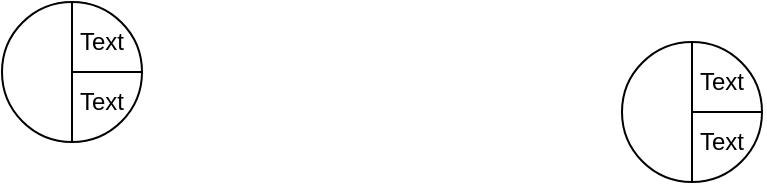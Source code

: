 <mxfile version="15.1.1" type="github">
  <diagram id="UZiaAlxh9h3kXSQInSw8" name="Page-1">
    <mxGraphModel dx="1050" dy="462" grid="1" gridSize="10" guides="1" tooltips="1" connect="1" arrows="1" fold="1" page="1" pageScale="1" pageWidth="827" pageHeight="1169" math="0" shadow="0">
      <root>
        <mxCell id="0" />
        <mxCell id="1" parent="0" />
        <mxCell id="nC7bGh4WJKx2CeptTb-X-1" value="" style="ellipse;whiteSpace=wrap;html=1;aspect=fixed;" vertex="1" parent="1">
          <mxGeometry x="190" y="140" width="70" height="70" as="geometry" />
        </mxCell>
        <mxCell id="nC7bGh4WJKx2CeptTb-X-2" value="" style="endArrow=none;html=1;entryX=0.5;entryY=0;entryDx=0;entryDy=0;exitX=0.5;exitY=1;exitDx=0;exitDy=0;" edge="1" parent="1" source="nC7bGh4WJKx2CeptTb-X-1" target="nC7bGh4WJKx2CeptTb-X-1">
          <mxGeometry width="50" height="50" relative="1" as="geometry">
            <mxPoint x="450" y="310" as="sourcePoint" />
            <mxPoint x="500" y="260" as="targetPoint" />
          </mxGeometry>
        </mxCell>
        <mxCell id="nC7bGh4WJKx2CeptTb-X-3" value="" style="endArrow=none;html=1;exitX=1;exitY=0.5;exitDx=0;exitDy=0;" edge="1" parent="1" source="nC7bGh4WJKx2CeptTb-X-1">
          <mxGeometry width="50" height="50" relative="1" as="geometry">
            <mxPoint x="450" y="310" as="sourcePoint" />
            <mxPoint x="225" y="175" as="targetPoint" />
          </mxGeometry>
        </mxCell>
        <mxCell id="nC7bGh4WJKx2CeptTb-X-4" value="Text" style="text;html=1;strokeColor=none;fillColor=none;align=center;verticalAlign=middle;whiteSpace=wrap;rounded=0;" vertex="1" parent="1">
          <mxGeometry x="220" y="150" width="40" height="20" as="geometry" />
        </mxCell>
        <mxCell id="nC7bGh4WJKx2CeptTb-X-5" value="Text" style="text;html=1;strokeColor=none;fillColor=none;align=center;verticalAlign=middle;whiteSpace=wrap;rounded=0;" vertex="1" parent="1">
          <mxGeometry x="220" y="180" width="40" height="20" as="geometry" />
        </mxCell>
        <mxCell id="nC7bGh4WJKx2CeptTb-X-6" value="" style="ellipse;whiteSpace=wrap;html=1;aspect=fixed;" vertex="1" parent="1">
          <mxGeometry x="500" y="160" width="70" height="70" as="geometry" />
        </mxCell>
        <mxCell id="nC7bGh4WJKx2CeptTb-X-7" value="" style="endArrow=none;html=1;entryX=0.5;entryY=0;entryDx=0;entryDy=0;exitX=0.5;exitY=1;exitDx=0;exitDy=0;" edge="1" parent="1" source="nC7bGh4WJKx2CeptTb-X-6" target="nC7bGh4WJKx2CeptTb-X-6">
          <mxGeometry width="50" height="50" relative="1" as="geometry">
            <mxPoint x="760" y="330" as="sourcePoint" />
            <mxPoint x="810" y="280" as="targetPoint" />
          </mxGeometry>
        </mxCell>
        <mxCell id="nC7bGh4WJKx2CeptTb-X-8" value="" style="endArrow=none;html=1;exitX=1;exitY=0.5;exitDx=0;exitDy=0;" edge="1" parent="1" source="nC7bGh4WJKx2CeptTb-X-6">
          <mxGeometry width="50" height="50" relative="1" as="geometry">
            <mxPoint x="760" y="330" as="sourcePoint" />
            <mxPoint x="535" y="195" as="targetPoint" />
          </mxGeometry>
        </mxCell>
        <mxCell id="nC7bGh4WJKx2CeptTb-X-9" value="Text" style="text;html=1;strokeColor=none;fillColor=none;align=center;verticalAlign=middle;whiteSpace=wrap;rounded=0;" vertex="1" parent="1">
          <mxGeometry x="530" y="170" width="40" height="20" as="geometry" />
        </mxCell>
        <mxCell id="nC7bGh4WJKx2CeptTb-X-10" value="Text" style="text;html=1;strokeColor=none;fillColor=none;align=center;verticalAlign=middle;whiteSpace=wrap;rounded=0;" vertex="1" parent="1">
          <mxGeometry x="530" y="200" width="40" height="20" as="geometry" />
        </mxCell>
      </root>
    </mxGraphModel>
  </diagram>
</mxfile>

